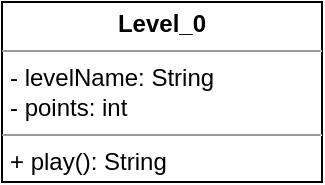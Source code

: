 <mxfile>
    <diagram id="gzT64gYXHi2i1cUKiYva" name="Level_0">
        <mxGraphModel dx="450" dy="314" grid="1" gridSize="10" guides="1" tooltips="1" connect="1" arrows="1" fold="1" page="1" pageScale="1" pageWidth="827" pageHeight="1169" math="0" shadow="0">
            <root>
                <mxCell id="0"/>
                <mxCell id="1" parent="0"/>
                <mxCell id="2" value="&lt;p style=&quot;margin: 0px ; margin-top: 4px ; text-align: center&quot;&gt;&lt;b&gt;Level_0&lt;/b&gt;&lt;/p&gt;&lt;hr size=&quot;1&quot;&gt;&lt;p style=&quot;margin: 0px ; margin-left: 4px&quot;&gt;- levelName: String&lt;/p&gt;&lt;p style=&quot;margin: 0px ; margin-left: 4px&quot;&gt;- points: int&lt;/p&gt;&lt;hr size=&quot;1&quot;&gt;&lt;p style=&quot;margin: 0px ; margin-left: 4px&quot;&gt;+ play(): String&lt;/p&gt;" style="verticalAlign=top;align=left;overflow=fill;fontSize=12;fontFamily=Helvetica;html=1;" parent="1" vertex="1">
                    <mxGeometry x="220" y="150" width="160" height="90" as="geometry"/>
                </mxCell>
            </root>
        </mxGraphModel>
    </diagram>
    <diagram name="Level_0/1" id="GGQfwgZDNznexEWjimB8">
        <mxGraphModel dx="450" dy="314" grid="1" gridSize="10" guides="1" tooltips="1" connect="1" arrows="1" fold="1" page="1" pageScale="1" pageWidth="827" pageHeight="1169" math="0" shadow="0">
            <root>
                <mxCell id="oCNs8yvMHT0tpxrBZtrX-0"/>
                <mxCell id="oCNs8yvMHT0tpxrBZtrX-1" parent="oCNs8yvMHT0tpxrBZtrX-0"/>
                <mxCell id="oCNs8yvMHT0tpxrBZtrX-2" value="&lt;p style=&quot;margin: 0px ; margin-top: 4px ; text-align: center&quot;&gt;&lt;b&gt;Level_0&lt;/b&gt;&lt;/p&gt;&lt;hr size=&quot;1&quot;&gt;&lt;p style=&quot;margin: 0px ; margin-left: 4px&quot;&gt;- levelName: String&lt;/p&gt;&lt;p style=&quot;margin: 0px ; margin-left: 4px&quot;&gt;- points: int&lt;/p&gt;&lt;hr size=&quot;1&quot;&gt;&lt;p style=&quot;margin: 0px ; margin-left: 4px&quot;&gt;+ play(): String&lt;/p&gt;" style="verticalAlign=top;align=left;overflow=fill;fontSize=12;fontFamily=Helvetica;html=1;" parent="oCNs8yvMHT0tpxrBZtrX-1" vertex="1">
                    <mxGeometry x="220" y="230" width="160" height="90" as="geometry"/>
                </mxCell>
                <mxCell id="oCNs8yvMHT0tpxrBZtrX-3" value="&lt;p style=&quot;margin: 0px ; margin-top: 4px ; text-align: center&quot;&gt;&lt;b&gt;Level_1&lt;/b&gt;&lt;/p&gt;&lt;hr size=&quot;1&quot;&gt;&lt;p style=&quot;margin: 0px ; margin-left: 4px&quot;&gt;- levelName: String&lt;/p&gt;&lt;p style=&quot;margin: 0px ; margin-left: 4px&quot;&gt;- points: int&lt;/p&gt;&lt;hr size=&quot;1&quot;&gt;&lt;p style=&quot;margin: 0px ; margin-left: 4px&quot;&gt;+ play(): String&lt;/p&gt;" style="verticalAlign=top;align=left;overflow=fill;fontSize=12;fontFamily=Helvetica;html=1;" parent="oCNs8yvMHT0tpxrBZtrX-1" vertex="1">
                    <mxGeometry x="220" y="70" width="160" height="90" as="geometry"/>
                </mxCell>
                <mxCell id="oCNs8yvMHT0tpxrBZtrX-4" value="Extends" style="endArrow=block;endSize=16;endFill=0;html=1;exitX=0.5;exitY=0;exitDx=0;exitDy=0;entryX=0.5;entryY=1;entryDx=0;entryDy=0;" parent="oCNs8yvMHT0tpxrBZtrX-1" source="oCNs8yvMHT0tpxrBZtrX-2" target="oCNs8yvMHT0tpxrBZtrX-3" edge="1">
                    <mxGeometry width="160" relative="1" as="geometry">
                        <mxPoint x="240" y="170" as="sourcePoint"/>
                        <mxPoint x="400" y="170" as="targetPoint"/>
                    </mxGeometry>
                </mxCell>
            </root>
        </mxGraphModel>
    </diagram>
    <diagram name="Level_0/1/2" id="dCfc97BAz39TTU4HWjuC">
        <mxGraphModel dx="450" dy="314" grid="1" gridSize="10" guides="1" tooltips="1" connect="1" arrows="1" fold="1" page="1" pageScale="1" pageWidth="827" pageHeight="1169" math="0" shadow="0">
            <root>
                <mxCell id="00NgoYWiKvwzqjrgVIv--0"/>
                <mxCell id="00NgoYWiKvwzqjrgVIv--1" parent="00NgoYWiKvwzqjrgVIv--0"/>
                <mxCell id="00NgoYWiKvwzqjrgVIv--2" value="&lt;p style=&quot;margin: 0px ; margin-top: 4px ; text-align: center&quot;&gt;&lt;b&gt;Level_0&lt;/b&gt;&lt;/p&gt;&lt;hr size=&quot;1&quot;&gt;&lt;p style=&quot;margin: 0px ; margin-left: 4px&quot;&gt;- levelName: String&lt;/p&gt;&lt;p style=&quot;margin: 0px ; margin-left: 4px&quot;&gt;- points: int&lt;/p&gt;&lt;hr size=&quot;1&quot;&gt;&lt;p style=&quot;margin: 0px ; margin-left: 4px&quot;&gt;+ play(): String&lt;/p&gt;" style="verticalAlign=top;align=left;overflow=fill;fontSize=12;fontFamily=Helvetica;html=1;" parent="00NgoYWiKvwzqjrgVIv--1" vertex="1">
                    <mxGeometry x="230" y="320" width="160" height="90" as="geometry"/>
                </mxCell>
                <mxCell id="00NgoYWiKvwzqjrgVIv--3" value="&lt;p style=&quot;margin: 0px ; margin-top: 4px ; text-align: center&quot;&gt;&lt;b&gt;Level_1&lt;/b&gt;&lt;/p&gt;&lt;hr size=&quot;1&quot;&gt;&lt;p style=&quot;margin: 0px ; margin-left: 4px&quot;&gt;- levelName: String&lt;/p&gt;&lt;p style=&quot;margin: 0px ; margin-left: 4px&quot;&gt;- points: int&lt;/p&gt;&lt;hr size=&quot;1&quot;&gt;&lt;p style=&quot;margin: 0px ; margin-left: 4px&quot;&gt;+ play(): String&lt;/p&gt;" style="verticalAlign=top;align=left;overflow=fill;fontSize=12;fontFamily=Helvetica;html=1;" parent="00NgoYWiKvwzqjrgVIv--1" vertex="1">
                    <mxGeometry x="230" y="170" width="160" height="90" as="geometry"/>
                </mxCell>
                <mxCell id="00NgoYWiKvwzqjrgVIv--4" value="Extends" style="endArrow=block;endSize=16;endFill=0;html=1;exitX=0.5;exitY=0;exitDx=0;exitDy=0;entryX=0.5;entryY=1;entryDx=0;entryDy=0;" parent="00NgoYWiKvwzqjrgVIv--1" source="00NgoYWiKvwzqjrgVIv--2" target="00NgoYWiKvwzqjrgVIv--3" edge="1">
                    <mxGeometry width="160" relative="1" as="geometry">
                        <mxPoint x="250" y="240" as="sourcePoint"/>
                        <mxPoint x="410" y="240" as="targetPoint"/>
                    </mxGeometry>
                </mxCell>
                <mxCell id="00NgoYWiKvwzqjrgVIv--5" value="&lt;p style=&quot;margin: 0px ; margin-top: 4px ; text-align: center&quot;&gt;&lt;b&gt;Level_2&lt;/b&gt;&lt;/p&gt;&lt;hr size=&quot;1&quot;&gt;&lt;p style=&quot;margin: 0px ; margin-left: 4px&quot;&gt;- levelName: String&lt;/p&gt;&lt;p style=&quot;margin: 0px ; margin-left: 4px&quot;&gt;- points: int&lt;/p&gt;&lt;hr size=&quot;1&quot;&gt;&lt;p style=&quot;margin: 0px ; margin-left: 4px&quot;&gt;+ play(): String&lt;/p&gt;" style="verticalAlign=top;align=left;overflow=fill;fontSize=12;fontFamily=Helvetica;html=1;" parent="00NgoYWiKvwzqjrgVIv--1" vertex="1">
                    <mxGeometry x="230" y="10" width="160" height="90" as="geometry"/>
                </mxCell>
                <mxCell id="00NgoYWiKvwzqjrgVIv--6" value="Extends" style="endArrow=block;endSize=16;endFill=0;html=1;exitX=0.5;exitY=0;exitDx=0;exitDy=0;entryX=0.5;entryY=1;entryDx=0;entryDy=0;" parent="00NgoYWiKvwzqjrgVIv--1" source="00NgoYWiKvwzqjrgVIv--3" target="00NgoYWiKvwzqjrgVIv--5" edge="1">
                    <mxGeometry width="160" relative="1" as="geometry">
                        <mxPoint x="470" y="160" as="sourcePoint"/>
                        <mxPoint x="470" y="90" as="targetPoint"/>
                    </mxGeometry>
                </mxCell>
                <mxCell id="00NgoYWiKvwzqjrgVIv--7" value="&lt;p style=&quot;margin: 0px ; margin-top: 4px ; text-align: center&quot;&gt;&lt;b&gt;&lt;i&gt;&amp;lt;&amp;lt; static &amp;gt;&amp;gt;&lt;/i&gt;&lt;/b&gt;&lt;/p&gt;&lt;p style=&quot;margin: 0px ; margin-top: 4px ; text-align: center&quot;&gt;&lt;b&gt;LevelManager&lt;/b&gt;&lt;/p&gt;&lt;hr size=&quot;1&quot;&gt;&lt;p style=&quot;margin: 0px ; margin-left: 4px&quot;&gt;+ isPlayerInLevel_0&lt;span&gt;(): boolean&lt;/span&gt;&lt;/p&gt;&lt;p style=&quot;margin: 0px ; margin-left: 4px&quot;&gt;+ isPlayerInLevel_1(): boolean&lt;span&gt;&lt;br&gt;&lt;/span&gt;&lt;/p&gt;" style="verticalAlign=top;align=left;overflow=fill;fontSize=12;fontFamily=Helvetica;html=1;" parent="00NgoYWiKvwzqjrgVIv--1" vertex="1">
                    <mxGeometry x="530" y="120" width="180" height="90" as="geometry"/>
                </mxCell>
                <mxCell id="00NgoYWiKvwzqjrgVIv--11" value="return" style="html=1;verticalAlign=bottom;endArrow=open;dashed=1;endSize=8;exitX=0;exitY=0.5;exitDx=0;exitDy=0;entryX=1;entryY=0.5;entryDx=0;entryDy=0;" parent="00NgoYWiKvwzqjrgVIv--1" source="00NgoYWiKvwzqjrgVIv--7" target="00NgoYWiKvwzqjrgVIv--5" edge="1">
                    <mxGeometry relative="1" as="geometry">
                        <mxPoint x="370" y="150" as="sourcePoint"/>
                        <mxPoint x="290" y="150" as="targetPoint"/>
                    </mxGeometry>
                </mxCell>
                <mxCell id="00NgoYWiKvwzqjrgVIv--12" value="return" style="html=1;verticalAlign=bottom;endArrow=open;dashed=1;endSize=8;entryX=1;entryY=0.5;entryDx=0;entryDy=0;" parent="00NgoYWiKvwzqjrgVIv--1" target="00NgoYWiKvwzqjrgVIv--3" edge="1">
                    <mxGeometry relative="1" as="geometry">
                        <mxPoint x="530" y="170" as="sourcePoint"/>
                        <mxPoint x="400" y="65" as="targetPoint"/>
                    </mxGeometry>
                </mxCell>
                <mxCell id="00NgoYWiKvwzqjrgVIv--13" value="return" style="html=1;verticalAlign=bottom;endArrow=open;dashed=1;endSize=8;entryX=1.011;entryY=0.609;entryDx=0;entryDy=0;entryPerimeter=0;" parent="00NgoYWiKvwzqjrgVIv--1" target="00NgoYWiKvwzqjrgVIv--2" edge="1">
                    <mxGeometry relative="1" as="geometry">
                        <mxPoint x="530" y="175" as="sourcePoint"/>
                        <mxPoint x="400" y="65" as="targetPoint"/>
                    </mxGeometry>
                </mxCell>
            </root>
        </mxGraphModel>
    </diagram>
</mxfile>